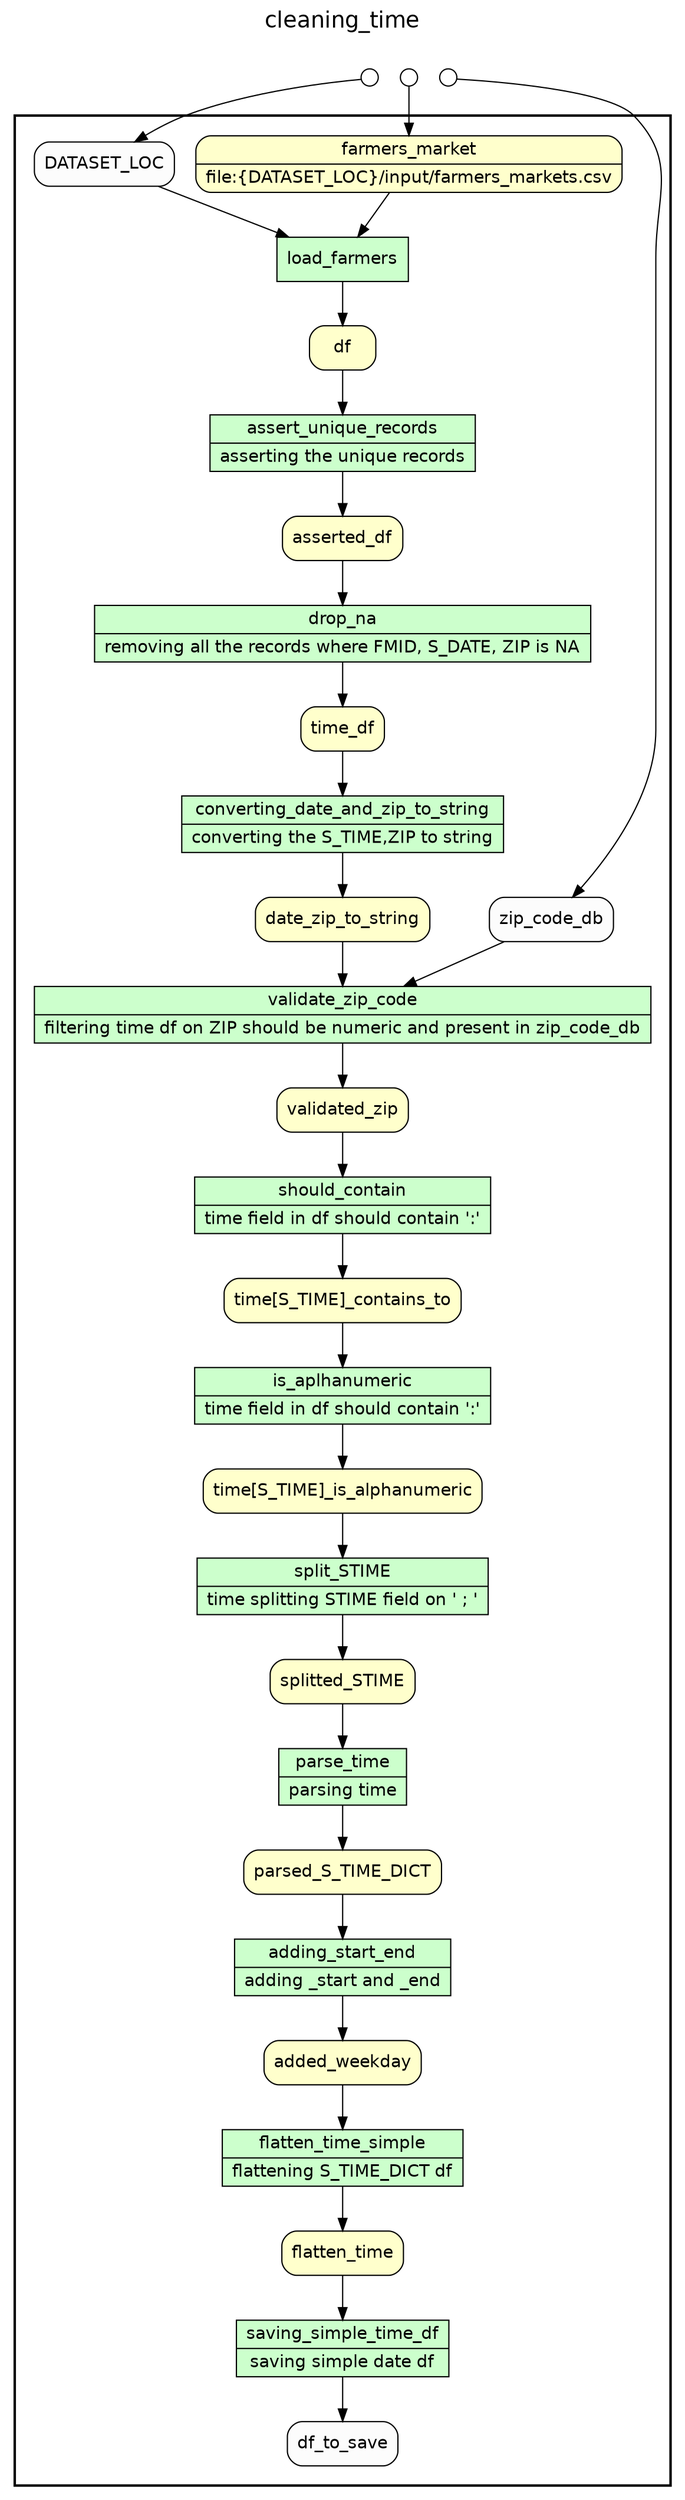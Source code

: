 digraph Workflow {
rankdir=TB
fontname=Helvetica; fontsize=18; labelloc=t
label=cleaning_time
subgraph cluster_workflow_box_outer { label=""; color=black; penwidth=2
subgraph cluster_workflow_box_inner { label=""; penwidth=0
node[shape=box style=filled fillcolor="#CCFFCC" peripheries=1 fontname=Helvetica]
load_farmers
assert_unique_records [shape=record rankdir=LR label="{<f0> assert_unique_records |<f1> asserting the unique records}"];
drop_na [shape=record rankdir=LR label="{<f0> drop_na |<f1> removing all the records where FMID, S_DATE, ZIP is NA}"];
converting_date_and_zip_to_string [shape=record rankdir=LR label="{<f0> converting_date_and_zip_to_string |<f1> converting the S_TIME,ZIP to string}"];
validate_zip_code [shape=record rankdir=LR label="{<f0> validate_zip_code |<f1> filtering time df on ZIP should be numeric and present in zip_code_db}"];
should_contain [shape=record rankdir=LR label="{<f0> should_contain |<f1> time field in df should contain '\:'}"];
is_aplhanumeric [shape=record rankdir=LR label="{<f0> is_aplhanumeric |<f1> time field in df should contain '\:'}"];
split_STIME [shape=record rankdir=LR label="{<f0> split_STIME |<f1> time splitting STIME field on ' ; '}"];
parse_time [shape=record rankdir=LR label="{<f0> parse_time |<f1> parsing time}"];
adding_start_end [shape=record rankdir=LR label="{<f0> adding_start_end |<f1> adding _start and _end}"];
flatten_time_simple [shape=record rankdir=LR label="{<f0> flatten_time_simple |<f1> flattening S_TIME_DICT df}"];
saving_simple_time_df [shape=record rankdir=LR label="{<f0> saving_simple_time_df |<f1> saving simple date df}"];
node[shape=box style="rounded,filled" fillcolor="#FFFFCC" peripheries=1 fontname=Helvetica]
farmers_market [shape=record rankdir=LR label="{<f0> farmers_market |<f1> file\:\{DATASET_LOC\}/input/farmers_markets.csv}"];
df
asserted_df
time_df
date_zip_to_string
validated_zip
"time[S_TIME]_contains_to"
"time[S_TIME]_is_alphanumeric"
splitted_STIME
parsed_S_TIME_DICT
added_weekday
flatten_time
node[shape=box style="rounded,filled" fillcolor="#FCFCFC" peripheries=1 fontname=Helvetica]
DATASET_LOC
zip_code_db
load_farmers -> df
DATASET_LOC -> load_farmers
farmers_market -> load_farmers
assert_unique_records -> asserted_df
df -> assert_unique_records
drop_na -> time_df
asserted_df -> drop_na
converting_date_and_zip_to_string -> date_zip_to_string
time_df -> converting_date_and_zip_to_string
validate_zip_code -> validated_zip
date_zip_to_string -> validate_zip_code
zip_code_db -> validate_zip_code
should_contain -> "time[S_TIME]_contains_to"
validated_zip -> should_contain
is_aplhanumeric -> "time[S_TIME]_is_alphanumeric"
"time[S_TIME]_contains_to" -> is_aplhanumeric
split_STIME -> splitted_STIME
"time[S_TIME]_is_alphanumeric" -> split_STIME
parse_time -> parsed_S_TIME_DICT
splitted_STIME -> parse_time
adding_start_end -> added_weekday
parsed_S_TIME_DICT -> adding_start_end
flatten_time_simple -> flatten_time
added_weekday -> flatten_time_simple
saving_simple_time_df -> df_to_save
flatten_time -> saving_simple_time_df
}}
subgraph cluster_input_ports_group_outer { label=""; penwidth=0
subgraph cluster_input_ports_group_inner { label=""; penwidth=0
node[shape=circle style="rounded,filled" fillcolor="#FFFFFF" peripheries=1 fontname=Helvetica width=0.2]
DATASET_LOC_input_port [label=""]
zip_code_db_input_port [label=""]
farmers_market_input_port [label=""]
}}
subgraph cluster_output_ports_group_outer { label=""; penwidth=0
subgraph cluster_output_ports_group_inner { label=""; penwidth=0
node[shape=circle style="rounded,filled" fillcolor="#FFFFFF" peripheries=1 fontname=Helvetica width=0.2]
}}
DATASET_LOC_input_port -> DATASET_LOC
zip_code_db_input_port -> zip_code_db
farmers_market_input_port -> farmers_market
}
